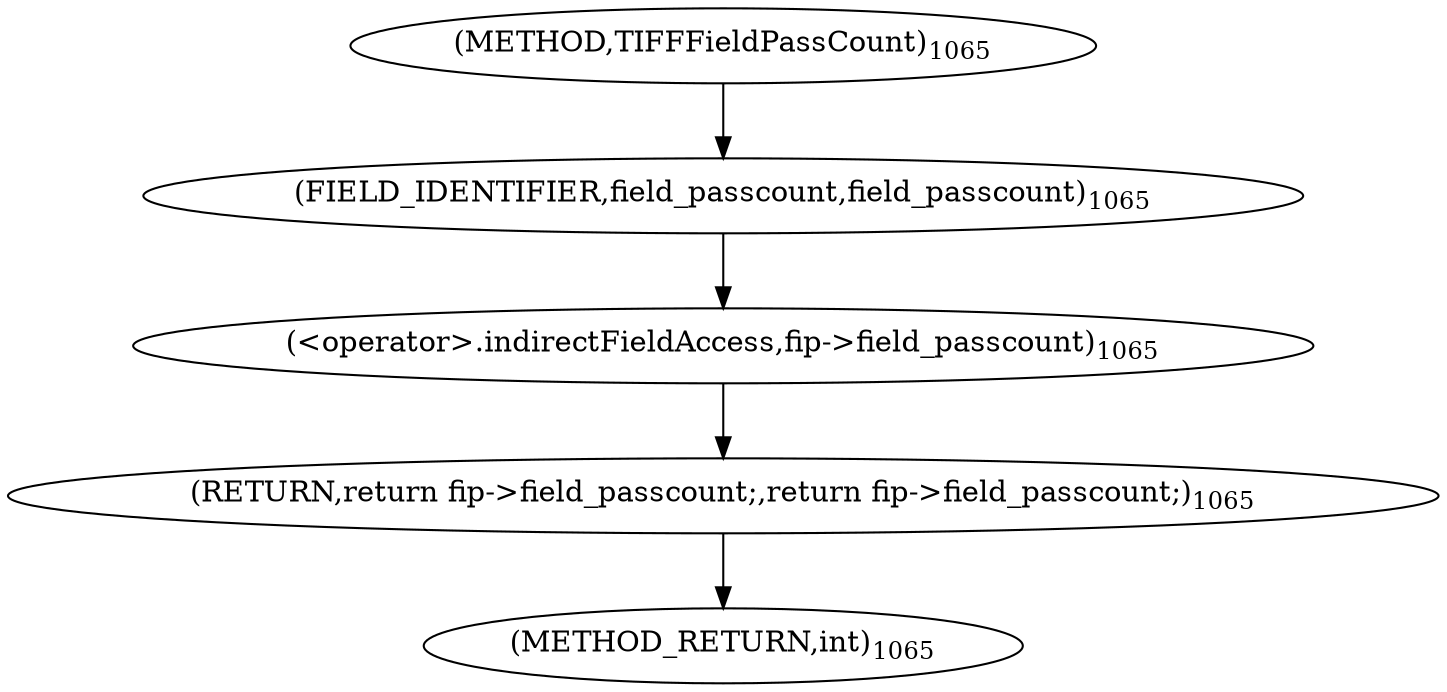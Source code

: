 digraph "TIFFFieldPassCount" {  
"27709" [label = <(RETURN,return fip-&gt;field_passcount;,return fip-&gt;field_passcount;)<SUB>1065</SUB>> ]
"27710" [label = <(&lt;operator&gt;.indirectFieldAccess,fip-&gt;field_passcount)<SUB>1065</SUB>> ]
"27712" [label = <(FIELD_IDENTIFIER,field_passcount,field_passcount)<SUB>1065</SUB>> ]
"27706" [label = <(METHOD,TIFFFieldPassCount)<SUB>1065</SUB>> ]
"27713" [label = <(METHOD_RETURN,int)<SUB>1065</SUB>> ]
  "27709" -> "27713" 
  "27710" -> "27709" 
  "27712" -> "27710" 
  "27706" -> "27712" 
}

